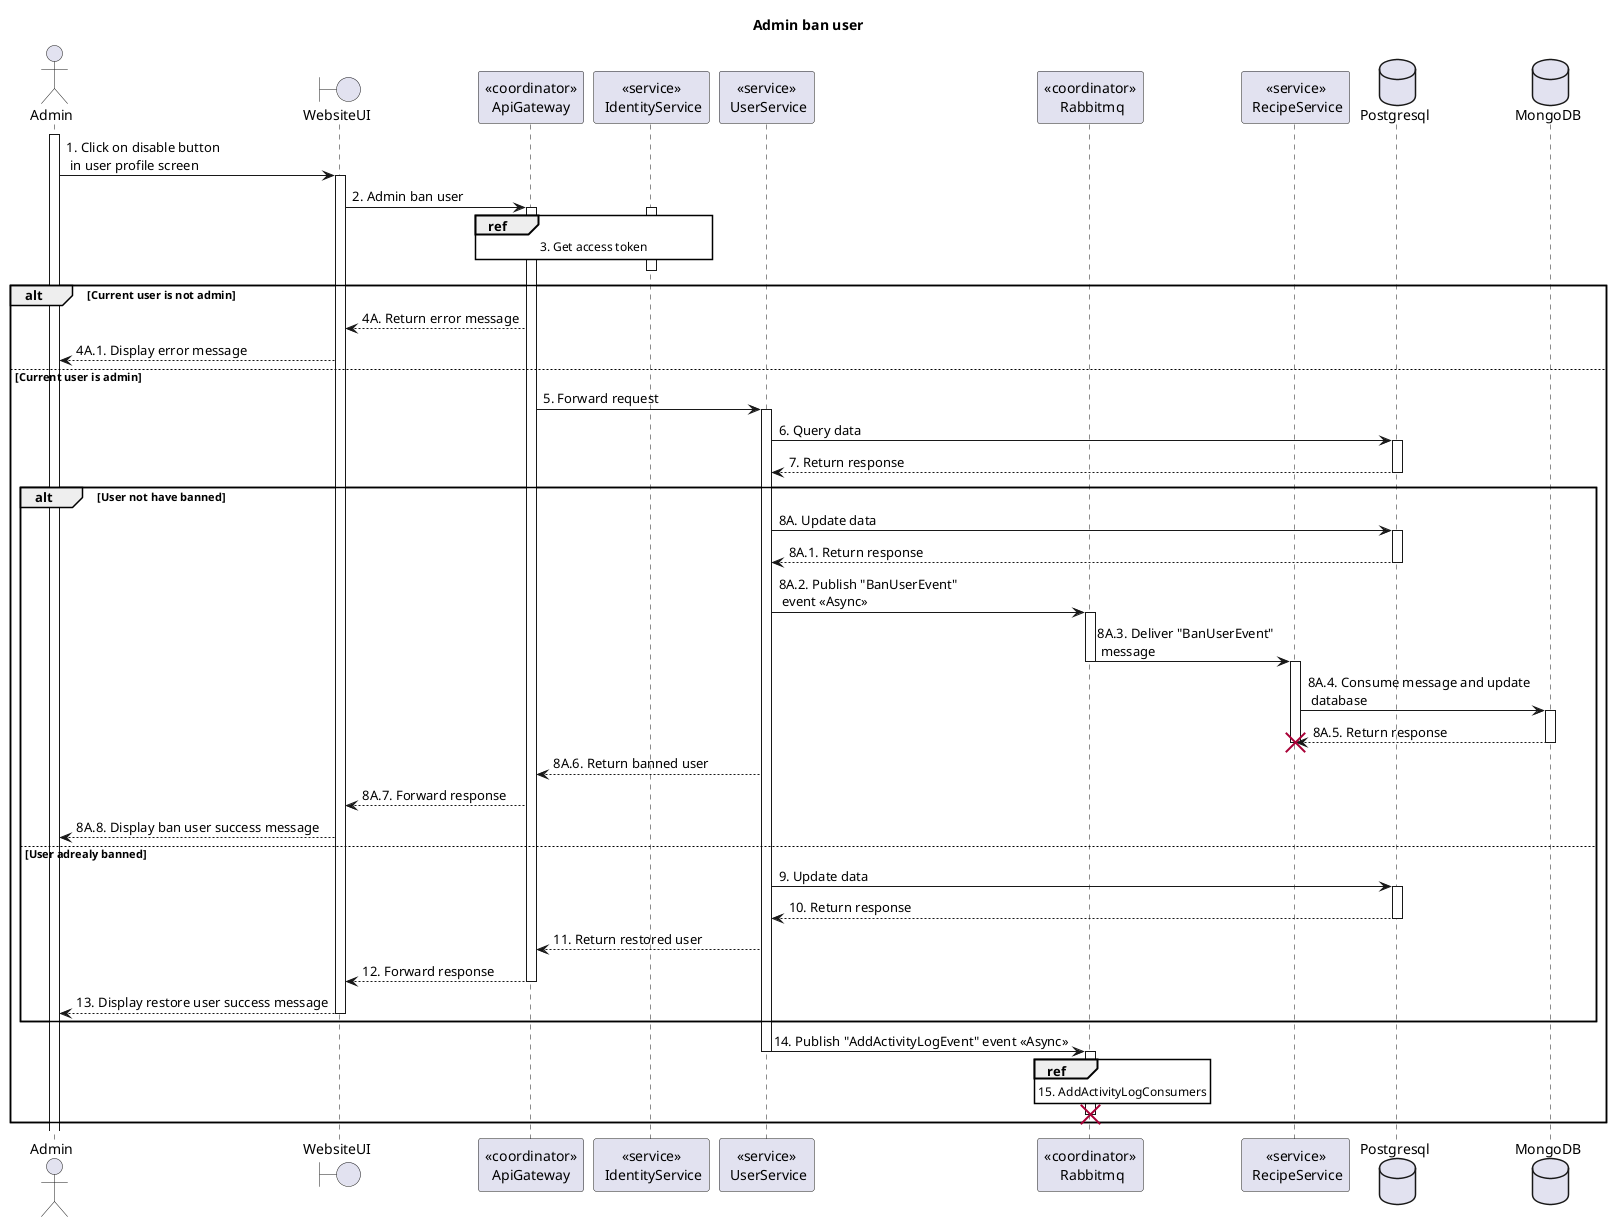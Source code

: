 @startuml Sequence
title "Admin ban user"

' Style section
<style>
  sequenceDiagram {
    reference {
      BackGroundColor white
    }
}
</style>

actor Admin
activate Admin

boundary WebsiteUI
participant "<<coordinator>>\nApiGateway" as ApiGateway
participant "<<service>>\n IdentityService" as IdentityService
participant "<<service>>\n UserService" as UserService
participant "<<coordinator>>\n Rabbitmq" as Rabbitmq
participant "<<service>>\n RecipeService" as RecipeService
database Postgresql
database MongoDB

Admin -> WebsiteUI ++: 1. Click on disable button \n in user profile screen
WebsiteUI -> ApiGateway ++: 2. Admin ban user

activate IdentityService
ref over ApiGateway, IdentityService: 3. Get access token
ApiGateway -[hidden]-> IdentityService
deactivate IdentityService

alt Current user is not admin
    WebsiteUI <-- ApiGateway: 4A. Return error message
    Admin <-- WebsiteUI: 4A.1. Display error message
else Current user is admin
    ApiGateway -> UserService ++: 5. Forward request
    UserService -> Postgresql++: 6. Query data
    UserService <-- Postgresql--: 7. Return response
    alt User not have banned
      UserService -> Postgresql++: 8A. Update data
      UserService <-- Postgresql--: 8A.1. Return response
      UserService -> Rabbitmq: 8A.2. Publish "BanUserEvent" \n event <<Async>>
      activate Rabbitmq
      Rabbitmq -> RecipeService: 8A.3. Deliver "BanUserEvent"\n message
      deactivate Rabbitmq
      activate RecipeService
      RecipeService -> MongoDB++: 8A.4. Consume message and update \n database
      RecipeService <-- MongoDB--: 8A.5. Return response
      deactivate RecipeService
      destroy RecipeService
      ApiGateway <-- UserService: 8A.6. Return banned user
      WebsiteUI <-- ApiGateway: 8A.7. Forward response
      Admin <-- WebsiteUI: 8A.8. Display ban user success message
    else User adrealy banned
      UserService -> Postgresql++: 9. Update data
      UserService <-- Postgresql--: 10. Return response
      ApiGateway <-- UserService: 11. Return restored user
      WebsiteUI <-- ApiGateway--: 12. Forward response
      Admin <-- WebsiteUI--: 13. Display restore user success message
    end alt
    UserService -> Rabbitmq: 14. Publish "AddActivityLogEvent" event <<Async>>
    deactivate UserService
    activate Rabbitmq
    ref over Rabbitmq: 15. AddActivityLogConsumers
    Rabbitmq -[hidden]> 
    destroy Rabbitmq
end alt


@enduml